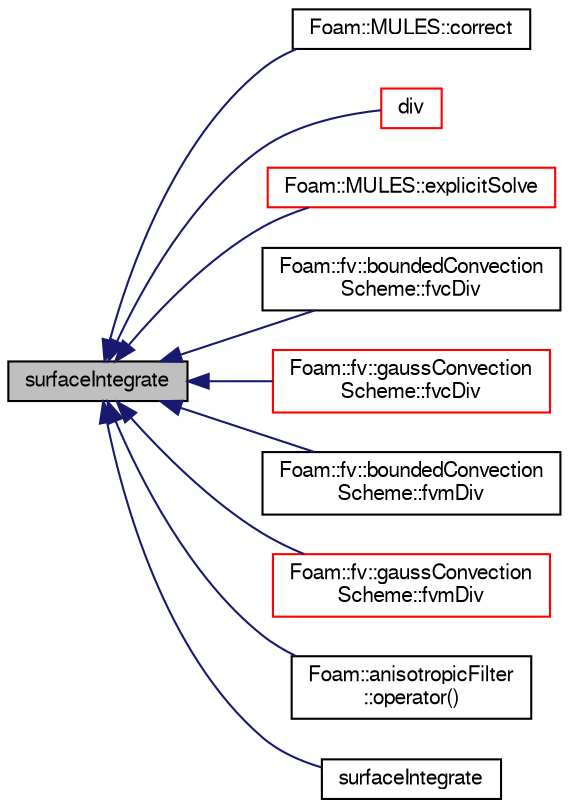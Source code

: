 digraph "surfaceIntegrate"
{
  bgcolor="transparent";
  edge [fontname="FreeSans",fontsize="10",labelfontname="FreeSans",labelfontsize="10"];
  node [fontname="FreeSans",fontsize="10",shape=record];
  rankdir="LR";
  Node1 [label="surfaceIntegrate",height=0.2,width=0.4,color="black", fillcolor="grey75", style="filled" fontcolor="black"];
  Node1 -> Node2 [dir="back",color="midnightblue",fontsize="10",style="solid",fontname="FreeSans"];
  Node2 [label="Foam::MULES::correct",height=0.2,width=0.4,color="black",URL="$a10293.html#a6bba2fe466f3b69b267b8e0a3bd4bff1"];
  Node1 -> Node3 [dir="back",color="midnightblue",fontsize="10",style="solid",fontname="FreeSans"];
  Node3 [label="div",height=0.2,width=0.4,color="red",URL="$a10271.html#a585533948ad80abfe589d920c641f251"];
  Node1 -> Node4 [dir="back",color="midnightblue",fontsize="10",style="solid",fontname="FreeSans"];
  Node4 [label="Foam::MULES::explicitSolve",height=0.2,width=0.4,color="red",URL="$a10293.html#a62d251545cddb4d8e55512c4a86dcabf"];
  Node1 -> Node5 [dir="back",color="midnightblue",fontsize="10",style="solid",fontname="FreeSans"];
  Node5 [label="Foam::fv::boundedConvection\lScheme::fvcDiv",height=0.2,width=0.4,color="black",URL="$a00147.html#a2eacaefd22f61a84fdb13b7d4b96a20a"];
  Node1 -> Node6 [dir="back",color="midnightblue",fontsize="10",style="solid",fontname="FreeSans"];
  Node6 [label="Foam::fv::gaussConvection\lScheme::fvcDiv",height=0.2,width=0.4,color="red",URL="$a00878.html#a2eacaefd22f61a84fdb13b7d4b96a20a"];
  Node1 -> Node7 [dir="back",color="midnightblue",fontsize="10",style="solid",fontname="FreeSans"];
  Node7 [label="Foam::fv::boundedConvection\lScheme::fvmDiv",height=0.2,width=0.4,color="black",URL="$a00147.html#ae806c1ba4e4764f7f5b7f5beb710b6f8"];
  Node1 -> Node8 [dir="back",color="midnightblue",fontsize="10",style="solid",fontname="FreeSans"];
  Node8 [label="Foam::fv::gaussConvection\lScheme::fvmDiv",height=0.2,width=0.4,color="red",URL="$a00878.html#ae806c1ba4e4764f7f5b7f5beb710b6f8"];
  Node1 -> Node9 [dir="back",color="midnightblue",fontsize="10",style="solid",fontname="FreeSans"];
  Node9 [label="Foam::anisotropicFilter\l::operator()",height=0.2,width=0.4,color="black",URL="$a00055.html#a1049f45be815615edf57f923de15087b"];
  Node1 -> Node10 [dir="back",color="midnightblue",fontsize="10",style="solid",fontname="FreeSans"];
  Node10 [label="surfaceIntegrate",height=0.2,width=0.4,color="black",URL="$a10271.html#a9c95a4e3c2b8abacbac5761792c17af2"];
}
